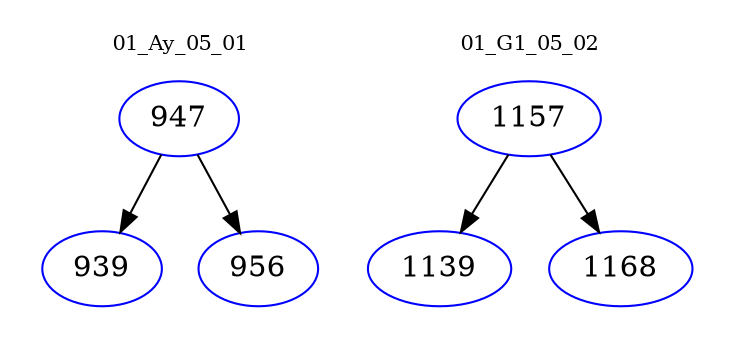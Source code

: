 digraph{
subgraph cluster_0 {
color = white
label = "01_Ay_05_01";
fontsize=10;
T0_947 [label="947", color="blue"]
T0_947 -> T0_939 [color="black"]
T0_939 [label="939", color="blue"]
T0_947 -> T0_956 [color="black"]
T0_956 [label="956", color="blue"]
}
subgraph cluster_1 {
color = white
label = "01_G1_05_02";
fontsize=10;
T1_1157 [label="1157", color="blue"]
T1_1157 -> T1_1139 [color="black"]
T1_1139 [label="1139", color="blue"]
T1_1157 -> T1_1168 [color="black"]
T1_1168 [label="1168", color="blue"]
}
}

